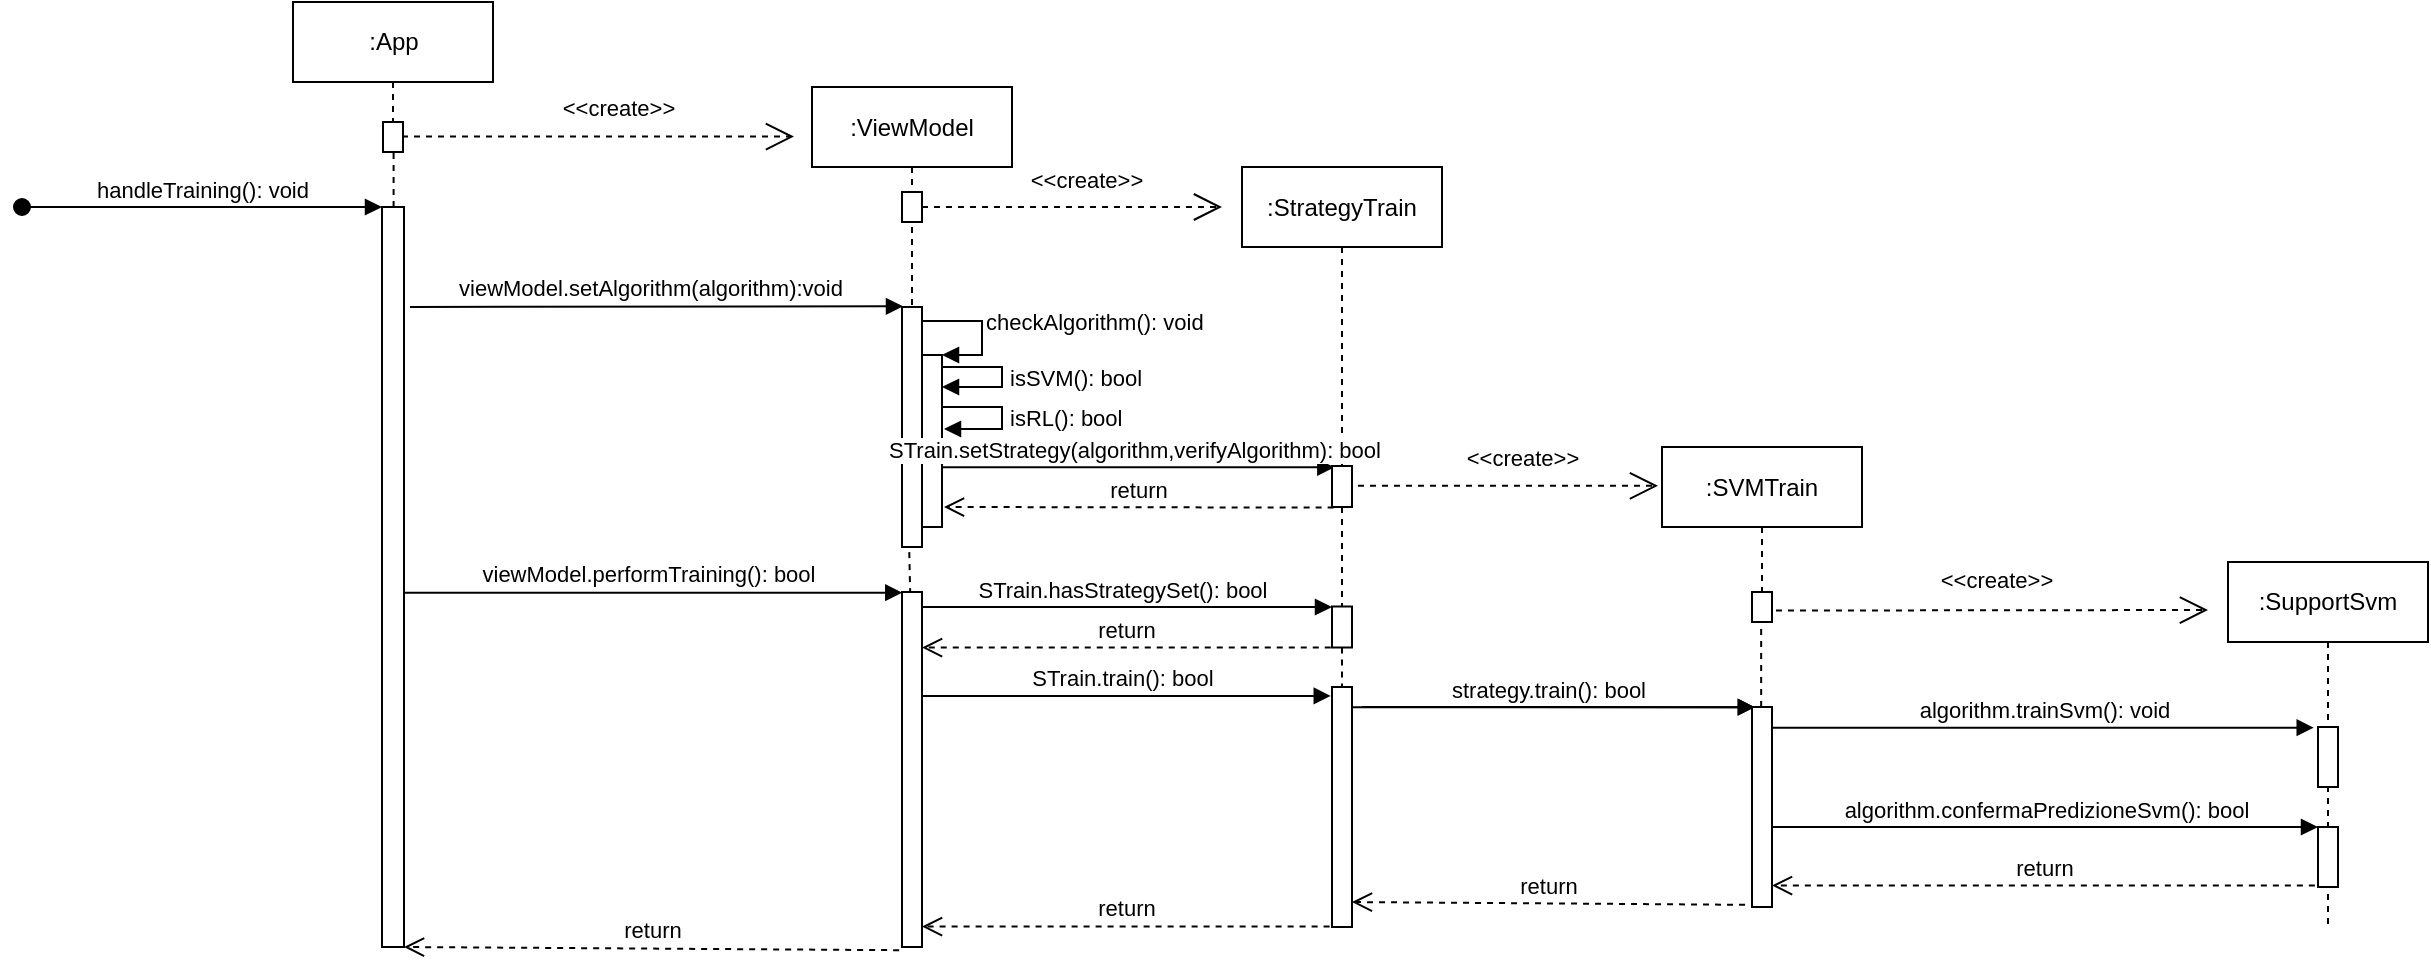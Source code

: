<mxfile version="13.4.4" type="device"><diagram id="BN79Hiap4G4vUweyUKDz" name="Page-1"><mxGraphModel dx="1847" dy="820" grid="1" gridSize="10" guides="1" tooltips="1" connect="1" arrows="1" fold="1" page="1" pageScale="1" pageWidth="827" pageHeight="1169" math="0" shadow="0"><root><mxCell id="0"/><mxCell id="1" parent="0"/><mxCell id="tzqlVu5fsVV8VpvxCZjD-1" value="" style="html=1;points=[];perimeter=orthogonalPerimeter;" vertex="1" parent="1"><mxGeometry x="230" y="142.5" width="11" height="370" as="geometry"/></mxCell><mxCell id="tzqlVu5fsVV8VpvxCZjD-2" value="" style="html=1;points=[];perimeter=orthogonalPerimeter;" vertex="1" parent="1"><mxGeometry x="490" y="192.5" width="10" height="120" as="geometry"/></mxCell><mxCell id="tzqlVu5fsVV8VpvxCZjD-3" value=":App" style="shape=umlLifeline;perimeter=lifelinePerimeter;whiteSpace=wrap;html=1;container=1;collapsible=0;recursiveResize=0;outlineConnect=0;" vertex="1" parent="1"><mxGeometry x="185.5" y="40" width="100" height="60" as="geometry"/></mxCell><mxCell id="tzqlVu5fsVV8VpvxCZjD-4" value="handleTraining(): void" style="html=1;verticalAlign=bottom;startArrow=oval;endArrow=block;startSize=8;" edge="1" parent="1"><mxGeometry relative="1" as="geometry"><mxPoint x="50" y="142.5" as="sourcePoint"/><mxPoint x="230" y="142.5" as="targetPoint"/></mxGeometry></mxCell><mxCell id="tzqlVu5fsVV8VpvxCZjD-5" value="" style="html=1;points=[];perimeter=orthogonalPerimeter;" vertex="1" parent="1"><mxGeometry x="500" y="216.5" width="10" height="86" as="geometry"/></mxCell><mxCell id="tzqlVu5fsVV8VpvxCZjD-6" value="checkAlgorithm(): void" style="edgeStyle=orthogonalEdgeStyle;html=1;align=left;spacingLeft=2;endArrow=block;rounded=0;entryX=1;entryY=0;exitX=1;exitY=0.143;exitDx=0;exitDy=0;exitPerimeter=0;" edge="1" parent="1" source="tzqlVu5fsVV8VpvxCZjD-2" target="tzqlVu5fsVV8VpvxCZjD-5"><mxGeometry relative="1" as="geometry"><mxPoint x="505" y="212.5" as="sourcePoint"/><Array as="points"><mxPoint x="530" y="199.5"/><mxPoint x="530" y="216.5"/></Array></mxGeometry></mxCell><mxCell id="tzqlVu5fsVV8VpvxCZjD-9" value="isSVM(): bool" style="edgeStyle=orthogonalEdgeStyle;html=1;align=left;spacingLeft=2;endArrow=block;rounded=0;" edge="1" parent="1" source="tzqlVu5fsVV8VpvxCZjD-5"><mxGeometry relative="1" as="geometry"><mxPoint x="520" y="262.5" as="sourcePoint"/><Array as="points"><mxPoint x="540" y="222.5"/><mxPoint x="540" y="232.5"/><mxPoint x="510" y="232.5"/></Array><mxPoint x="510" y="232.5" as="targetPoint"/></mxGeometry></mxCell><mxCell id="tzqlVu5fsVV8VpvxCZjD-10" value=":StrategyTrain" style="shape=umlLifeline;perimeter=lifelinePerimeter;whiteSpace=wrap;html=1;container=1;collapsible=0;recursiveResize=0;outlineConnect=0;" vertex="1" parent="1"><mxGeometry x="660" y="122.5" width="100" height="150" as="geometry"/></mxCell><mxCell id="tzqlVu5fsVV8VpvxCZjD-11" value="" style="html=1;points=[];perimeter=orthogonalPerimeter;" vertex="1" parent="1"><mxGeometry x="915" y="392.5" width="10" height="100" as="geometry"/></mxCell><mxCell id="tzqlVu5fsVV8VpvxCZjD-13" value=":SupportSvm" style="shape=umlLifeline;perimeter=lifelinePerimeter;whiteSpace=wrap;html=1;container=1;collapsible=0;recursiveResize=0;outlineConnect=0;" vertex="1" parent="1"><mxGeometry x="1153" y="320" width="100" height="182.5" as="geometry"/></mxCell><mxCell id="tzqlVu5fsVV8VpvxCZjD-14" value="" style="html=1;points=[];perimeter=orthogonalPerimeter;" vertex="1" parent="tzqlVu5fsVV8VpvxCZjD-13"><mxGeometry x="45" y="82.5" width="10" height="30" as="geometry"/></mxCell><mxCell id="tzqlVu5fsVV8VpvxCZjD-30" value="" style="html=1;points=[];perimeter=orthogonalPerimeter;" vertex="1" parent="tzqlVu5fsVV8VpvxCZjD-13"><mxGeometry x="45" y="132.5" width="10" height="30" as="geometry"/></mxCell><mxCell id="tzqlVu5fsVV8VpvxCZjD-17" value="return" style="html=1;verticalAlign=bottom;endArrow=open;dashed=1;endSize=8;exitX=-0.143;exitY=1.009;exitDx=0;exitDy=0;exitPerimeter=0;" edge="1" parent="1" source="tzqlVu5fsVV8VpvxCZjD-28" target="tzqlVu5fsVV8VpvxCZjD-1"><mxGeometry relative="1" as="geometry"><mxPoint x="490" y="662.5" as="sourcePoint"/><mxPoint x="245" y="562.5" as="targetPoint"/></mxGeometry></mxCell><mxCell id="tzqlVu5fsVV8VpvxCZjD-18" value="algorithm.trainSvm(): void" style="html=1;verticalAlign=bottom;endArrow=block;entryX=-0.214;entryY=0.012;entryDx=0;entryDy=0;entryPerimeter=0;" edge="1" parent="1" source="tzqlVu5fsVV8VpvxCZjD-11" target="tzqlVu5fsVV8VpvxCZjD-14"><mxGeometry width="80" relative="1" as="geometry"><mxPoint x="933" y="456" as="sourcePoint"/><mxPoint x="1113" y="466" as="targetPoint"/></mxGeometry></mxCell><mxCell id="tzqlVu5fsVV8VpvxCZjD-19" value="algorithm.confermaPredizioneSvm(): bool" style="html=1;verticalAlign=bottom;endArrow=block;" edge="1" parent="1" source="tzqlVu5fsVV8VpvxCZjD-11" target="tzqlVu5fsVV8VpvxCZjD-30"><mxGeometry width="80" relative="1" as="geometry"><mxPoint x="925" y="508" as="sourcePoint"/><mxPoint x="1170" y="471.5" as="targetPoint"/><Array as="points"><mxPoint x="1198" y="452.5"/></Array></mxGeometry></mxCell><mxCell id="tzqlVu5fsVV8VpvxCZjD-20" value="&amp;lt;&amp;lt;create&amp;gt;&amp;gt;" style="endArrow=open;endSize=12;dashed=1;html=1;" edge="1" parent="1"><mxGeometry x="0.075" y="15" width="160" relative="1" as="geometry"><mxPoint x="915" y="344.29" as="sourcePoint"/><mxPoint x="1143" y="344" as="targetPoint"/><mxPoint as="offset"/></mxGeometry></mxCell><mxCell id="tzqlVu5fsVV8VpvxCZjD-21" value="viewModel.setAlgorithm(algorithm):void" style="html=1;verticalAlign=bottom;endArrow=block;entryX=-0.25;entryY=0.129;entryDx=0;entryDy=0;entryPerimeter=0;" edge="1" parent="1"><mxGeometry x="-0.025" width="80" relative="1" as="geometry"><mxPoint x="244" y="192.5" as="sourcePoint"/><mxPoint x="490.5" y="192.16" as="targetPoint"/><mxPoint as="offset"/></mxGeometry></mxCell><mxCell id="tzqlVu5fsVV8VpvxCZjD-22" value="viewModel.performTraining(): bool" style="html=1;verticalAlign=bottom;endArrow=block;entryX=0.014;entryY=0.002;entryDx=0;entryDy=0;entryPerimeter=0;" edge="1" parent="1" source="tzqlVu5fsVV8VpvxCZjD-1" target="tzqlVu5fsVV8VpvxCZjD-28"><mxGeometry x="-0.025" width="80" relative="1" as="geometry"><mxPoint x="231" y="343.08" as="sourcePoint"/><mxPoint x="480.83" y="341.91" as="targetPoint"/><mxPoint as="offset"/></mxGeometry></mxCell><mxCell id="tzqlVu5fsVV8VpvxCZjD-25" value=":ViewModel" style="shape=umlLifeline;perimeter=lifelinePerimeter;whiteSpace=wrap;html=1;container=1;collapsible=0;recursiveResize=0;outlineConnect=0;" vertex="1" parent="1"><mxGeometry x="445" y="82.5" width="100" height="110" as="geometry"/></mxCell><mxCell id="tzqlVu5fsVV8VpvxCZjD-47" value="" style="html=1;points=[];perimeter=orthogonalPerimeter;" vertex="1" parent="tzqlVu5fsVV8VpvxCZjD-25"><mxGeometry x="45" y="52.5" width="10" height="15" as="geometry"/></mxCell><mxCell id="tzqlVu5fsVV8VpvxCZjD-27" value="" style="endArrow=none;dashed=1;html=1;exitX=0.41;exitY=0.006;exitDx=0;exitDy=0;exitPerimeter=0;entryX=0.357;entryY=0.996;entryDx=0;entryDy=0;entryPerimeter=0;" edge="1" parent="1" source="tzqlVu5fsVV8VpvxCZjD-28" target="tzqlVu5fsVV8VpvxCZjD-2"><mxGeometry width="50" height="50" relative="1" as="geometry"><mxPoint x="494" y="402.5" as="sourcePoint"/><mxPoint x="494" y="392.5" as="targetPoint"/></mxGeometry></mxCell><mxCell id="tzqlVu5fsVV8VpvxCZjD-28" value="" style="html=1;points=[];perimeter=orthogonalPerimeter;" vertex="1" parent="1"><mxGeometry x="490" y="335" width="10" height="177.5" as="geometry"/></mxCell><mxCell id="tzqlVu5fsVV8VpvxCZjD-29" value="" style="html=1;points=[];perimeter=orthogonalPerimeter;" vertex="1" parent="1"><mxGeometry x="915" y="335" width="10" height="15" as="geometry"/></mxCell><mxCell id="tzqlVu5fsVV8VpvxCZjD-31" value="" style="endArrow=none;dashed=1;html=1;" edge="1" parent="1" source="tzqlVu5fsVV8VpvxCZjD-11"><mxGeometry width="50" height="50" relative="1" as="geometry"><mxPoint x="919.29" y="390" as="sourcePoint"/><mxPoint x="919.58" y="350" as="targetPoint"/></mxGeometry></mxCell><mxCell id="tzqlVu5fsVV8VpvxCZjD-34" value="" style="endArrow=none;dashed=1;html=1;entryX=0.53;entryY=0.973;entryDx=0;entryDy=0;entryPerimeter=0;" edge="1" parent="1" source="tzqlVu5fsVV8VpvxCZjD-1" target="tzqlVu5fsVV8VpvxCZjD-39"><mxGeometry width="50" height="50" relative="1" as="geometry"><mxPoint x="234.98" y="142.5" as="sourcePoint"/><mxPoint x="235.98" y="117.335" as="targetPoint"/></mxGeometry></mxCell><mxCell id="tzqlVu5fsVV8VpvxCZjD-42" value="isRL(): bool" style="edgeStyle=orthogonalEdgeStyle;html=1;align=left;spacingLeft=2;endArrow=block;rounded=0;" edge="1" parent="1" source="tzqlVu5fsVV8VpvxCZjD-5"><mxGeometry relative="1" as="geometry"><mxPoint x="520" y="232.5" as="sourcePoint"/><Array as="points"><mxPoint x="510" y="242.5"/><mxPoint x="540" y="242.5"/><mxPoint x="540" y="253.5"/><mxPoint x="511" y="253.5"/></Array><mxPoint x="511" y="253.5" as="targetPoint"/></mxGeometry></mxCell><mxCell id="tzqlVu5fsVV8VpvxCZjD-48" value="&amp;lt;&amp;lt;create&amp;gt;&amp;gt;" style="endArrow=open;endSize=12;dashed=1;html=1;" edge="1" parent="1"><mxGeometry x="0.096" y="14" width="160" relative="1" as="geometry"><mxPoint x="500" y="142.5" as="sourcePoint"/><mxPoint x="650" y="142.5" as="targetPoint"/><mxPoint as="offset"/></mxGeometry></mxCell><mxCell id="tzqlVu5fsVV8VpvxCZjD-49" value=":SVMTrain" style="shape=umlLifeline;perimeter=lifelinePerimeter;whiteSpace=wrap;html=1;container=1;collapsible=0;recursiveResize=0;outlineConnect=0;" vertex="1" parent="1"><mxGeometry x="870" y="262.5" width="100" height="72.5" as="geometry"/></mxCell><mxCell id="tzqlVu5fsVV8VpvxCZjD-50" value="&lt;span style=&quot;text-align: left&quot;&gt;STrain.setStrategy(algorithm,verifyAlgorithm): bool&lt;/span&gt;" style="html=1;verticalAlign=bottom;endArrow=block;entryX=0.117;entryY=0.033;entryDx=0;entryDy=0;entryPerimeter=0;" edge="1" parent="1" source="tzqlVu5fsVV8VpvxCZjD-5" target="tzqlVu5fsVV8VpvxCZjD-51"><mxGeometry x="-0.025" width="80" relative="1" as="geometry"><mxPoint x="707" y="172.84" as="sourcePoint"/><mxPoint x="700" y="279.5" as="targetPoint"/><mxPoint as="offset"/></mxGeometry></mxCell><mxCell id="tzqlVu5fsVV8VpvxCZjD-51" value="" style="html=1;points=[];perimeter=orthogonalPerimeter;" vertex="1" parent="1"><mxGeometry x="705" y="272" width="10" height="20.5" as="geometry"/></mxCell><mxCell id="tzqlVu5fsVV8VpvxCZjD-52" value="return" style="html=1;verticalAlign=bottom;endArrow=open;dashed=1;endSize=8;exitX=0.081;exitY=1.014;exitDx=0;exitDy=0;exitPerimeter=0;" edge="1" parent="1" source="tzqlVu5fsVV8VpvxCZjD-51"><mxGeometry relative="1" as="geometry"><mxPoint x="760" y="442.5" as="sourcePoint"/><mxPoint x="511" y="292.5" as="targetPoint"/></mxGeometry></mxCell><mxCell id="tzqlVu5fsVV8VpvxCZjD-53" value="&amp;lt;&amp;lt;create&amp;gt;&amp;gt;" style="endArrow=open;endSize=12;dashed=1;html=1;" edge="1" parent="1"><mxGeometry x="0.096" y="14" width="160" relative="1" as="geometry"><mxPoint x="718.0" y="281.91" as="sourcePoint"/><mxPoint x="868.0" y="281.91" as="targetPoint"/><mxPoint as="offset"/></mxGeometry></mxCell><mxCell id="tzqlVu5fsVV8VpvxCZjD-54" value="STrain.hasStrategySet(): bool" style="html=1;verticalAlign=bottom;endArrow=block;" edge="1" parent="1" source="tzqlVu5fsVV8VpvxCZjD-28" target="tzqlVu5fsVV8VpvxCZjD-55"><mxGeometry x="-0.025" width="80" relative="1" as="geometry"><mxPoint x="545" y="415.04" as="sourcePoint"/><mxPoint x="690" y="342.5" as="targetPoint"/><mxPoint as="offset"/><Array as="points"><mxPoint x="640" y="342.5"/></Array></mxGeometry></mxCell><mxCell id="tzqlVu5fsVV8VpvxCZjD-55" value="" style="html=1;points=[];perimeter=orthogonalPerimeter;" vertex="1" parent="1"><mxGeometry x="705" y="342.25" width="10" height="20.5" as="geometry"/></mxCell><mxCell id="tzqlVu5fsVV8VpvxCZjD-56" value="return" style="html=1;verticalAlign=bottom;endArrow=open;dashed=1;endSize=8;exitX=-0.062;exitY=1.002;exitDx=0;exitDy=0;exitPerimeter=0;" edge="1" parent="1" source="tzqlVu5fsVV8VpvxCZjD-55" target="tzqlVu5fsVV8VpvxCZjD-28"><mxGeometry relative="1" as="geometry"><mxPoint x="715.81" y="302.787" as="sourcePoint"/><mxPoint x="521" y="302.5" as="targetPoint"/></mxGeometry></mxCell><mxCell id="tzqlVu5fsVV8VpvxCZjD-57" value="" style="html=1;points=[];perimeter=orthogonalPerimeter;" vertex="1" parent="1"><mxGeometry x="705" y="382.5" width="10" height="120" as="geometry"/></mxCell><mxCell id="tzqlVu5fsVV8VpvxCZjD-60" value="STrain.train(): bool" style="html=1;verticalAlign=bottom;endArrow=block;entryX=-0.062;entryY=0.037;entryDx=0;entryDy=0;entryPerimeter=0;" edge="1" parent="1" source="tzqlVu5fsVV8VpvxCZjD-28" target="tzqlVu5fsVV8VpvxCZjD-57"><mxGeometry x="-0.025" width="80" relative="1" as="geometry"><mxPoint x="520" y="362.5" as="sourcePoint"/><mxPoint x="725" y="362.5" as="targetPoint"/><mxPoint as="offset"/></mxGeometry></mxCell><mxCell id="tzqlVu5fsVV8VpvxCZjD-62" value="return" style="html=1;verticalAlign=bottom;endArrow=open;dashed=1;endSize=8;exitX=-0.12;exitY=0.998;exitDx=0;exitDy=0;exitPerimeter=0;" edge="1" parent="1" source="tzqlVu5fsVV8VpvxCZjD-57" target="tzqlVu5fsVV8VpvxCZjD-28"><mxGeometry relative="1" as="geometry"><mxPoint x="714.38" y="372.791" as="sourcePoint"/><mxPoint x="510" y="372.791" as="targetPoint"/></mxGeometry></mxCell><mxCell id="tzqlVu5fsVV8VpvxCZjD-64" value="STrain.train(): bool" style="html=1;verticalAlign=bottom;endArrow=block;entryX=0.143;entryY=0.001;entryDx=0;entryDy=0;entryPerimeter=0;" edge="1" parent="1" target="tzqlVu5fsVV8VpvxCZjD-11"><mxGeometry x="-0.025" width="80" relative="1" as="geometry"><mxPoint x="720" y="392.5" as="sourcePoint"/><mxPoint x="916.43" y="392.62" as="targetPoint"/><mxPoint as="offset"/></mxGeometry></mxCell><mxCell id="tzqlVu5fsVV8VpvxCZjD-65" value="strategy.train(): bool" style="html=1;verticalAlign=bottom;endArrow=block;entryX=0.143;entryY=0.001;entryDx=0;entryDy=0;entryPerimeter=0;" edge="1" parent="1" source="tzqlVu5fsVV8VpvxCZjD-57" target="tzqlVu5fsVV8VpvxCZjD-11"><mxGeometry x="-0.025" width="80" relative="1" as="geometry"><mxPoint x="720" y="392.5" as="sourcePoint"/><mxPoint x="916.43" y="392.62" as="targetPoint"/><mxPoint as="offset"/></mxGeometry></mxCell><mxCell id="tzqlVu5fsVV8VpvxCZjD-66" value="return" style="html=1;verticalAlign=bottom;endArrow=open;dashed=1;endSize=8;exitX=-0.157;exitY=0.976;exitDx=0;exitDy=0;exitPerimeter=0;" edge="1" parent="1" source="tzqlVu5fsVV8VpvxCZjD-30" target="tzqlVu5fsVV8VpvxCZjD-11"><mxGeometry relative="1" as="geometry"><mxPoint x="1199" y="536" as="sourcePoint"/><mxPoint x="993" y="536" as="targetPoint"/></mxGeometry></mxCell><mxCell id="tzqlVu5fsVV8VpvxCZjD-69" value="return" style="html=1;verticalAlign=bottom;endArrow=open;dashed=1;endSize=8;exitX=-0.348;exitY=0.989;exitDx=0;exitDy=0;exitPerimeter=0;entryX=0.997;entryY=0.896;entryDx=0;entryDy=0;entryPerimeter=0;" edge="1" parent="1" source="tzqlVu5fsVV8VpvxCZjD-11" target="tzqlVu5fsVV8VpvxCZjD-57"><mxGeometry relative="1" as="geometry"><mxPoint x="911.43" y="485" as="sourcePoint"/><mxPoint x="740" y="482.5" as="targetPoint"/></mxGeometry></mxCell><mxCell id="tzqlVu5fsVV8VpvxCZjD-39" value="" style="html=1;points=[];perimeter=orthogonalPerimeter;" vertex="1" parent="1"><mxGeometry x="230.5" y="100" width="10" height="15" as="geometry"/></mxCell><mxCell id="tzqlVu5fsVV8VpvxCZjD-26" value="&amp;lt;&amp;lt;create&amp;gt;&amp;gt;" style="endArrow=open;endSize=12;dashed=1;html=1;" edge="1" parent="1"><mxGeometry x="0.096" y="14" width="160" relative="1" as="geometry"><mxPoint x="240" y="107.3" as="sourcePoint"/><mxPoint x="436" y="107.3" as="targetPoint"/><mxPoint as="offset"/></mxGeometry></mxCell><mxCell id="tzqlVu5fsVV8VpvxCZjD-70" value="" style="endArrow=none;dashed=1;html=1;" edge="1" parent="1" source="tzqlVu5fsVV8VpvxCZjD-51" target="tzqlVu5fsVV8VpvxCZjD-55"><mxGeometry width="50" height="50" relative="1" as="geometry"><mxPoint x="711" y="293.5" as="sourcePoint"/><mxPoint x="711" y="342.5" as="targetPoint"/></mxGeometry></mxCell><mxCell id="tzqlVu5fsVV8VpvxCZjD-71" value="" style="endArrow=none;dashed=1;html=1;" edge="1" parent="1" source="tzqlVu5fsVV8VpvxCZjD-55" target="tzqlVu5fsVV8VpvxCZjD-57"><mxGeometry width="50" height="50" relative="1" as="geometry"><mxPoint x="721" y="332.5" as="sourcePoint"/><mxPoint x="721" y="352.25" as="targetPoint"/></mxGeometry></mxCell></root></mxGraphModel></diagram></mxfile>